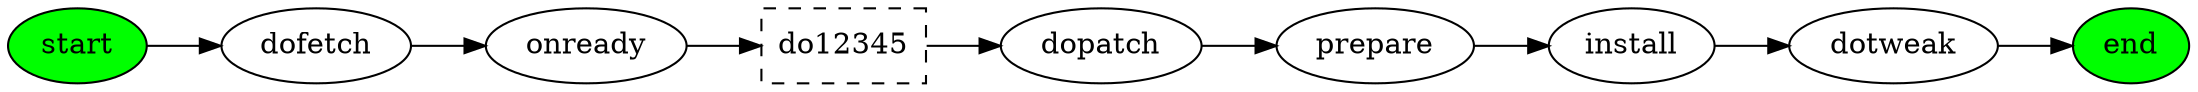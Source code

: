 digraph {
    rankdir="LR"
    start -> dofetch -> onready -> do12345 -> dopatch -> prepare -> install -> dotweak -> end
    do12345 [shape="box"; style="dashed"];
    start [fillcolor="green";style=filled]
    end [fillcolor="green";style=filled]
}
